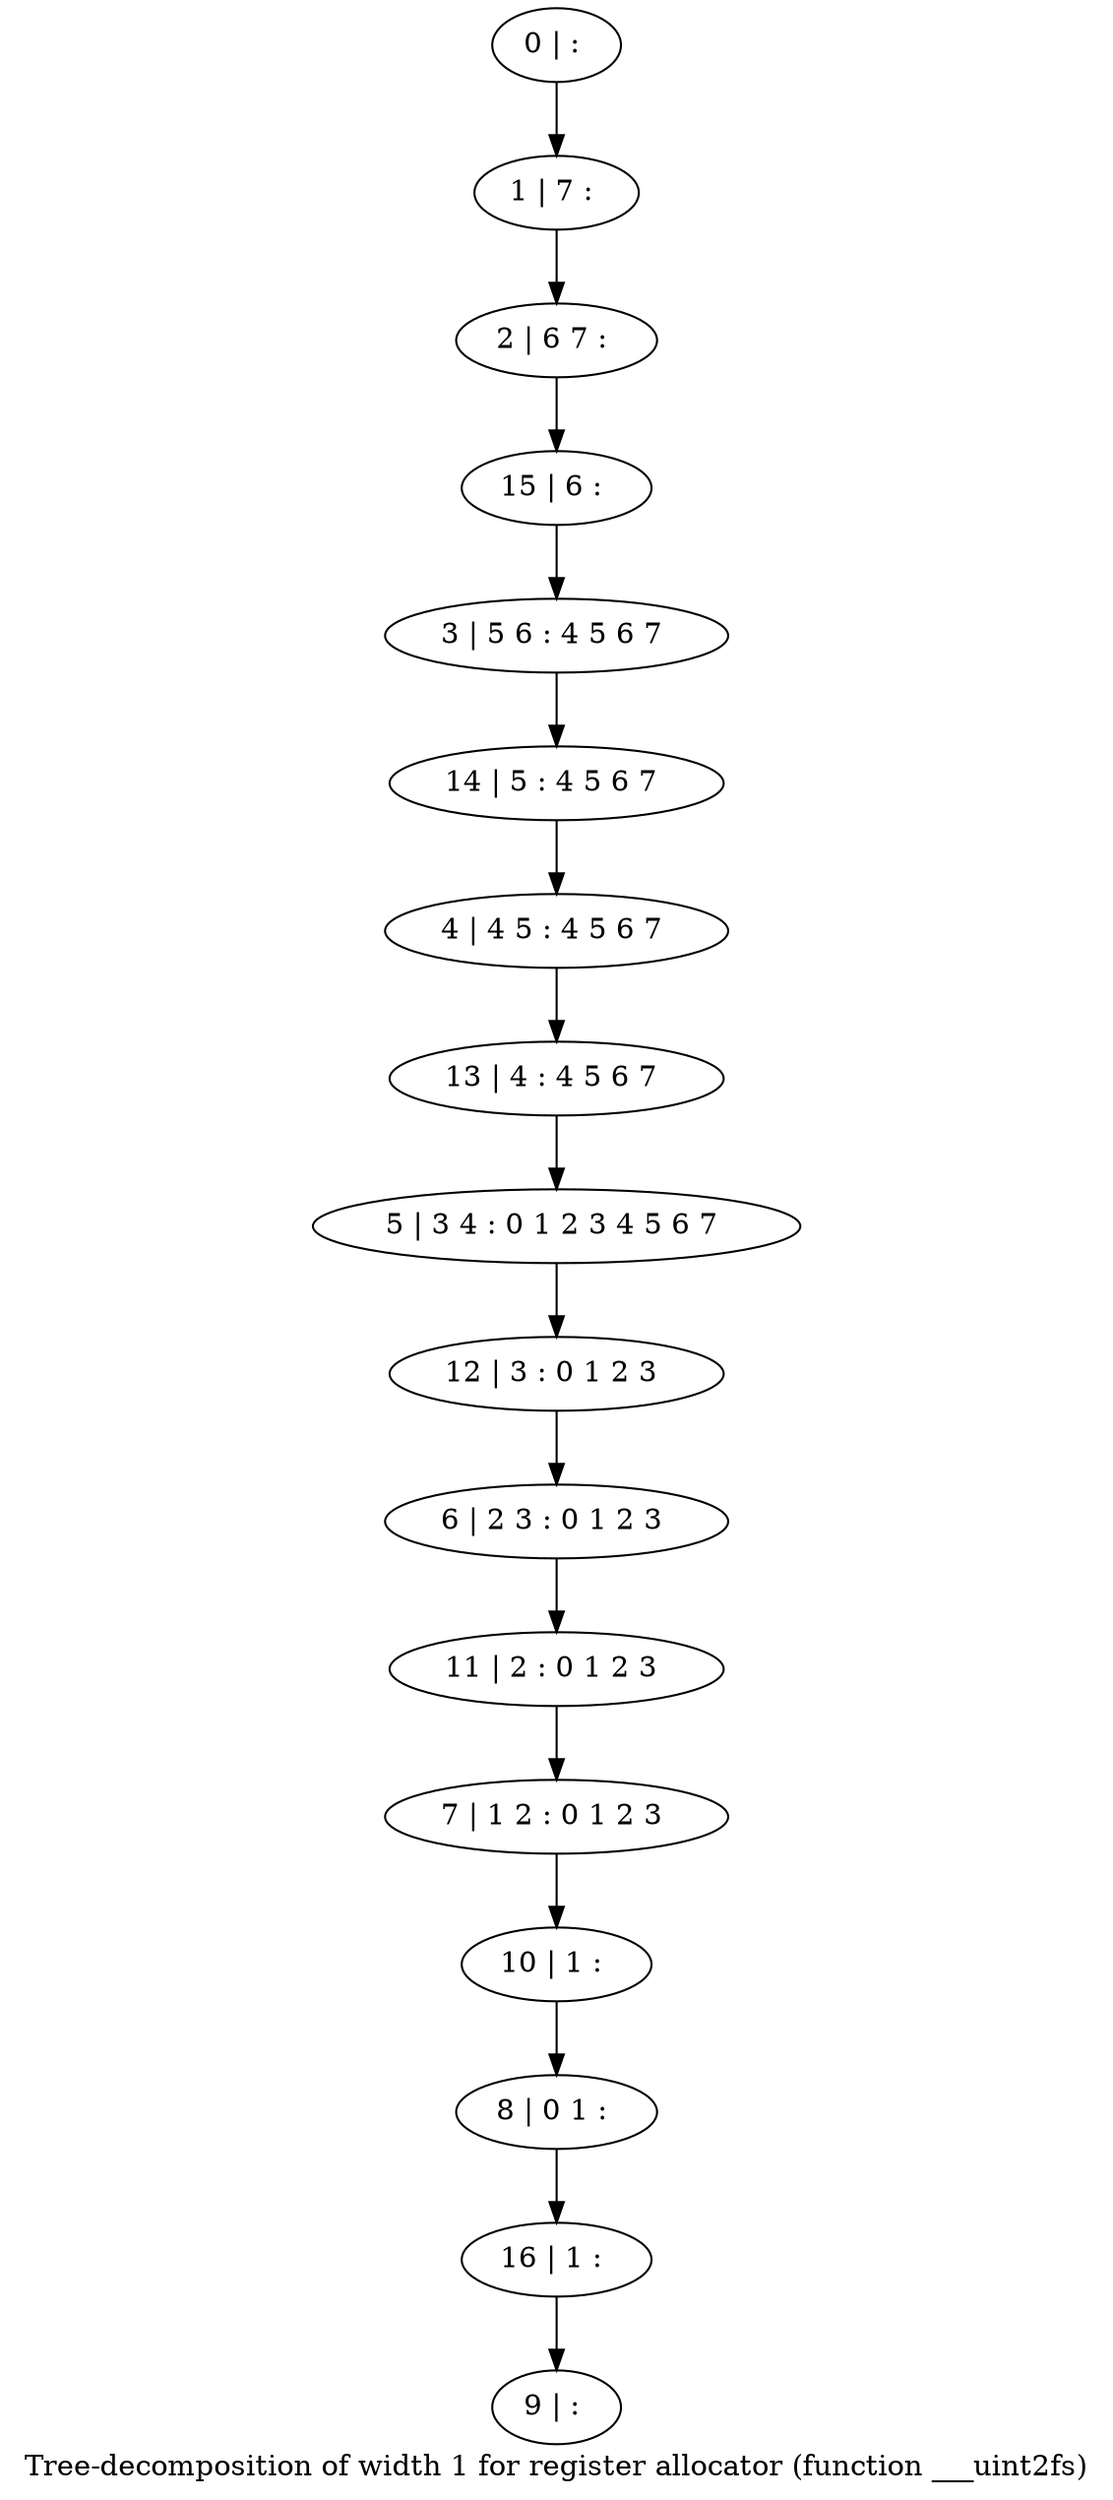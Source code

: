 digraph G {
graph [label="Tree-decomposition of width 1 for register allocator (function ___uint2fs)"]
0[label="0 | : "];
1[label="1 | 7 : "];
2[label="2 | 6 7 : "];
3[label="3 | 5 6 : 4 5 6 7 "];
4[label="4 | 4 5 : 4 5 6 7 "];
5[label="5 | 3 4 : 0 1 2 3 4 5 6 7 "];
6[label="6 | 2 3 : 0 1 2 3 "];
7[label="7 | 1 2 : 0 1 2 3 "];
8[label="8 | 0 1 : "];
9[label="9 | : "];
10[label="10 | 1 : "];
11[label="11 | 2 : 0 1 2 3 "];
12[label="12 | 3 : 0 1 2 3 "];
13[label="13 | 4 : 4 5 6 7 "];
14[label="14 | 5 : 4 5 6 7 "];
15[label="15 | 6 : "];
16[label="16 | 1 : "];
0->1 ;
1->2 ;
10->8 ;
7->10 ;
11->7 ;
6->11 ;
12->6 ;
5->12 ;
13->5 ;
4->13 ;
14->4 ;
3->14 ;
15->3 ;
2->15 ;
16->9 ;
8->16 ;
}
